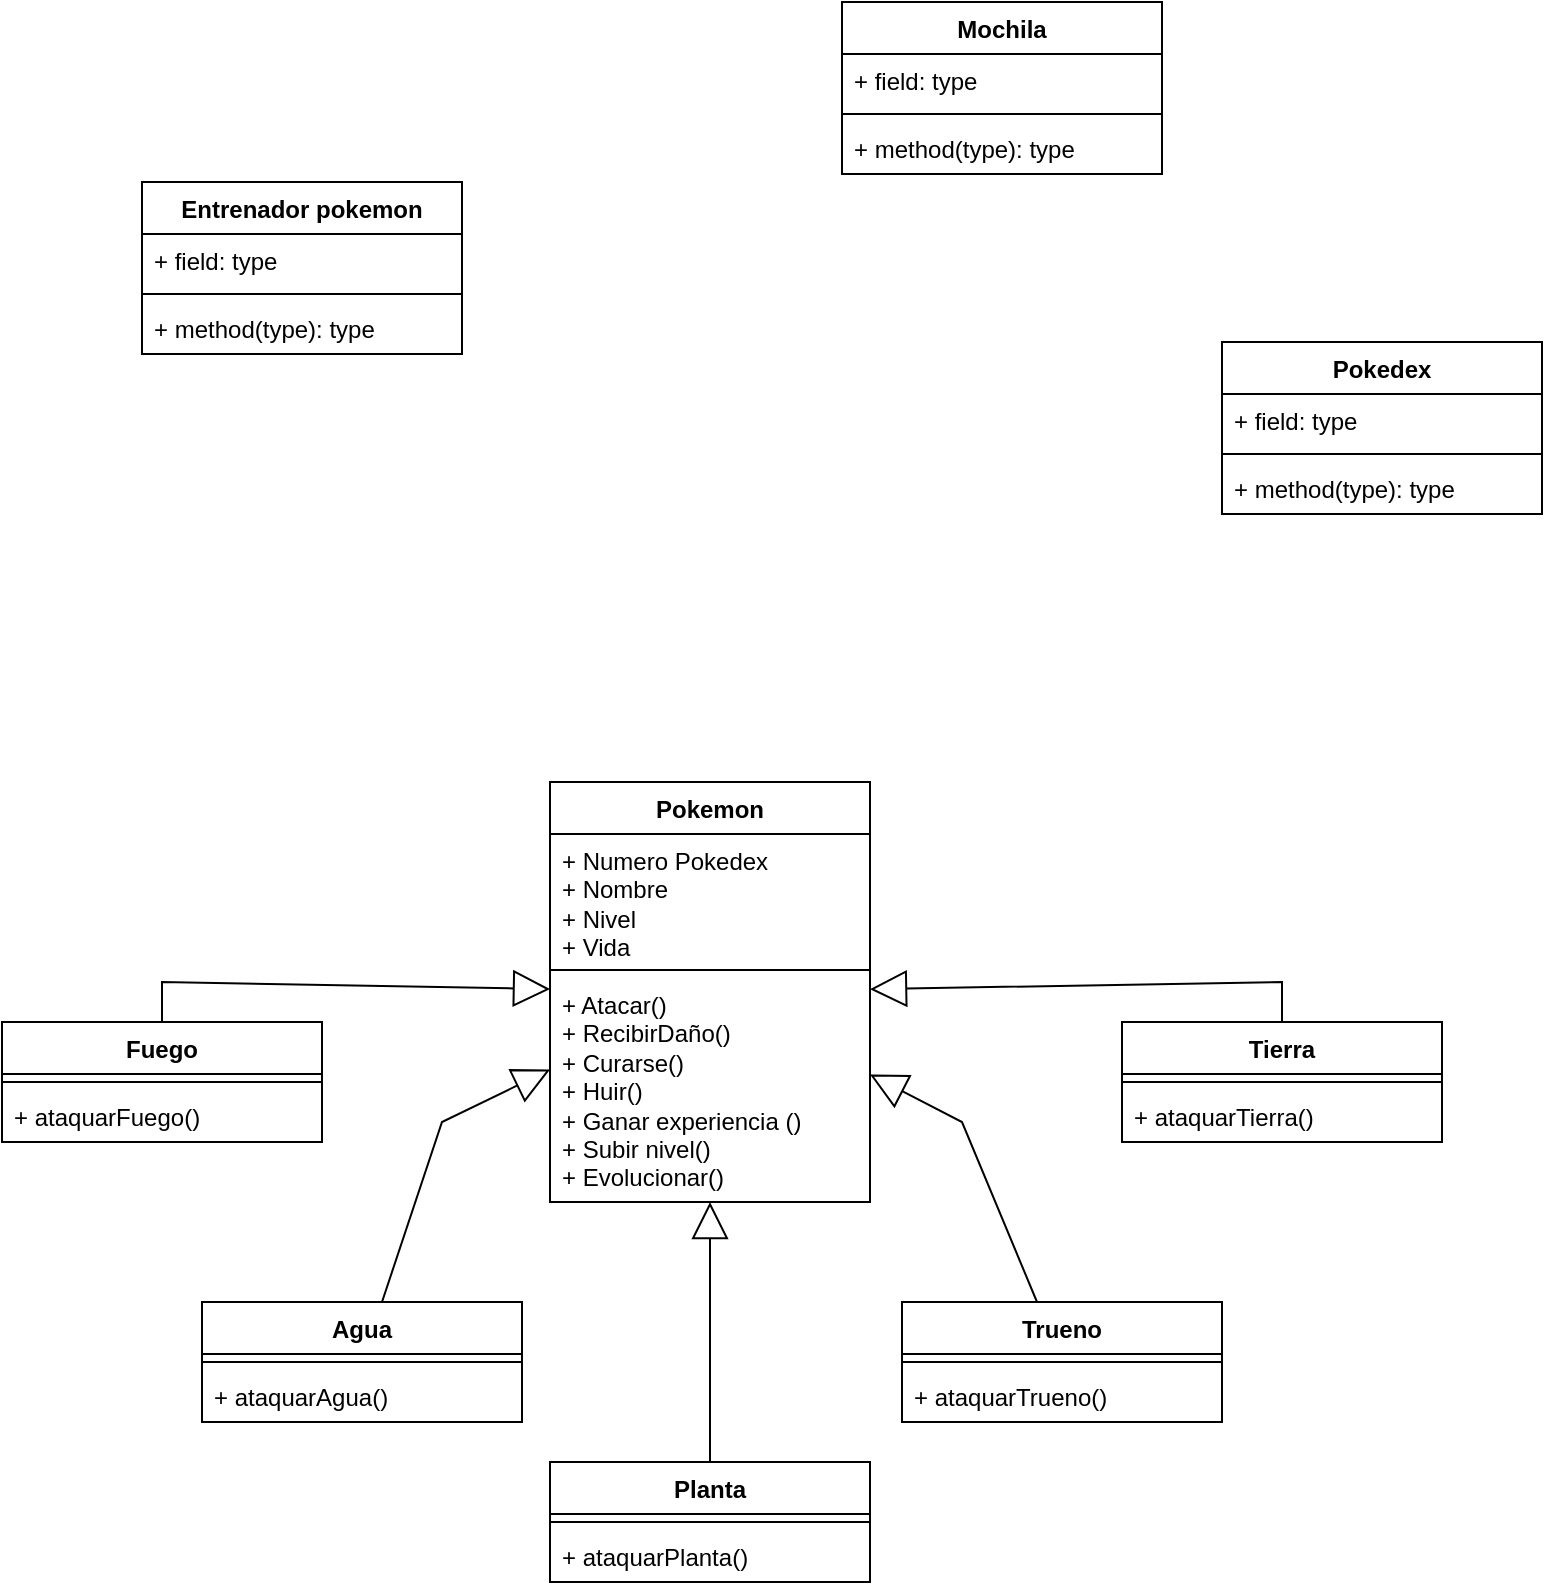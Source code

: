 <mxfile version="21.6.5" type="device">
  <diagram name="Página-1" id="ZHh0fnhvGAasHRaUsSyL">
    <mxGraphModel dx="1038" dy="1777" grid="1" gridSize="10" guides="1" tooltips="1" connect="1" arrows="1" fold="1" page="1" pageScale="1" pageWidth="827" pageHeight="1169" math="0" shadow="0">
      <root>
        <mxCell id="0" />
        <mxCell id="1" parent="0" />
        <mxCell id="aBQ4uVxHKXS4e8t9MyZw-1" value="Pokemon" style="swimlane;fontStyle=1;align=center;verticalAlign=top;childLayout=stackLayout;horizontal=1;startSize=26;horizontalStack=0;resizeParent=1;resizeParentMax=0;resizeLast=0;collapsible=1;marginBottom=0;whiteSpace=wrap;html=1;" parent="1" vertex="1">
          <mxGeometry x="334" y="70" width="160" height="210" as="geometry" />
        </mxCell>
        <mxCell id="aBQ4uVxHKXS4e8t9MyZw-2" value="+ Numero Pokedex&lt;br&gt;+ Nombre&lt;div&gt;+ Nivel&lt;/div&gt;&lt;div&gt;+ Vida&lt;/div&gt;" style="text;strokeColor=none;fillColor=none;align=left;verticalAlign=top;spacingLeft=4;spacingRight=4;overflow=hidden;rotatable=0;points=[[0,0.5],[1,0.5]];portConstraint=eastwest;whiteSpace=wrap;html=1;" parent="aBQ4uVxHKXS4e8t9MyZw-1" vertex="1">
          <mxGeometry y="26" width="160" height="64" as="geometry" />
        </mxCell>
        <mxCell id="aBQ4uVxHKXS4e8t9MyZw-3" value="" style="line;strokeWidth=1;fillColor=none;align=left;verticalAlign=middle;spacingTop=-1;spacingLeft=3;spacingRight=3;rotatable=0;labelPosition=right;points=[];portConstraint=eastwest;strokeColor=inherit;" parent="aBQ4uVxHKXS4e8t9MyZw-1" vertex="1">
          <mxGeometry y="90" width="160" height="8" as="geometry" />
        </mxCell>
        <mxCell id="aBQ4uVxHKXS4e8t9MyZw-4" value="+ Atacar()&lt;div&gt;+ RecibirDaño()&lt;/div&gt;&lt;div&gt;+ Curarse()&lt;/div&gt;&lt;div&gt;+ Huir()&lt;/div&gt;&lt;div&gt;+ Ganar experiencia ()&lt;/div&gt;&lt;div&gt;+ Subir nivel()&lt;/div&gt;&lt;div&gt;+ Evolucionar()&lt;/div&gt;" style="text;strokeColor=none;fillColor=none;align=left;verticalAlign=top;spacingLeft=4;spacingRight=4;overflow=hidden;rotatable=0;points=[[0,0.5],[1,0.5]];portConstraint=eastwest;whiteSpace=wrap;html=1;" parent="aBQ4uVxHKXS4e8t9MyZw-1" vertex="1">
          <mxGeometry y="98" width="160" height="112" as="geometry" />
        </mxCell>
        <mxCell id="aBQ4uVxHKXS4e8t9MyZw-5" value="Fuego" style="swimlane;fontStyle=1;align=center;verticalAlign=top;childLayout=stackLayout;horizontal=1;startSize=26;horizontalStack=0;resizeParent=1;resizeParentMax=0;resizeLast=0;collapsible=1;marginBottom=0;whiteSpace=wrap;html=1;" parent="1" vertex="1">
          <mxGeometry x="60" y="190" width="160" height="60" as="geometry" />
        </mxCell>
        <mxCell id="aBQ4uVxHKXS4e8t9MyZw-7" value="" style="line;strokeWidth=1;fillColor=none;align=left;verticalAlign=middle;spacingTop=-1;spacingLeft=3;spacingRight=3;rotatable=0;labelPosition=right;points=[];portConstraint=eastwest;strokeColor=inherit;" parent="aBQ4uVxHKXS4e8t9MyZw-5" vertex="1">
          <mxGeometry y="26" width="160" height="8" as="geometry" />
        </mxCell>
        <mxCell id="aBQ4uVxHKXS4e8t9MyZw-8" value="+ ataquarFuego()" style="text;strokeColor=none;fillColor=none;align=left;verticalAlign=top;spacingLeft=4;spacingRight=4;overflow=hidden;rotatable=0;points=[[0,0.5],[1,0.5]];portConstraint=eastwest;whiteSpace=wrap;html=1;" parent="aBQ4uVxHKXS4e8t9MyZw-5" vertex="1">
          <mxGeometry y="34" width="160" height="26" as="geometry" />
        </mxCell>
        <mxCell id="-dLQzNGpqQnwx_Uu103_-1" value="Agua" style="swimlane;fontStyle=1;align=center;verticalAlign=top;childLayout=stackLayout;horizontal=1;startSize=26;horizontalStack=0;resizeParent=1;resizeParentMax=0;resizeLast=0;collapsible=1;marginBottom=0;whiteSpace=wrap;html=1;" parent="1" vertex="1">
          <mxGeometry x="160" y="330" width="160" height="60" as="geometry" />
        </mxCell>
        <mxCell id="-dLQzNGpqQnwx_Uu103_-2" value="" style="line;strokeWidth=1;fillColor=none;align=left;verticalAlign=middle;spacingTop=-1;spacingLeft=3;spacingRight=3;rotatable=0;labelPosition=right;points=[];portConstraint=eastwest;strokeColor=inherit;" parent="-dLQzNGpqQnwx_Uu103_-1" vertex="1">
          <mxGeometry y="26" width="160" height="8" as="geometry" />
        </mxCell>
        <mxCell id="-dLQzNGpqQnwx_Uu103_-3" value="+ ataquarAgua()" style="text;strokeColor=none;fillColor=none;align=left;verticalAlign=top;spacingLeft=4;spacingRight=4;overflow=hidden;rotatable=0;points=[[0,0.5],[1,0.5]];portConstraint=eastwest;whiteSpace=wrap;html=1;" parent="-dLQzNGpqQnwx_Uu103_-1" vertex="1">
          <mxGeometry y="34" width="160" height="26" as="geometry" />
        </mxCell>
        <mxCell id="-dLQzNGpqQnwx_Uu103_-4" value="Trueno" style="swimlane;fontStyle=1;align=center;verticalAlign=top;childLayout=stackLayout;horizontal=1;startSize=26;horizontalStack=0;resizeParent=1;resizeParentMax=0;resizeLast=0;collapsible=1;marginBottom=0;whiteSpace=wrap;html=1;" parent="1" vertex="1">
          <mxGeometry x="510" y="330" width="160" height="60" as="geometry" />
        </mxCell>
        <mxCell id="-dLQzNGpqQnwx_Uu103_-5" value="" style="line;strokeWidth=1;fillColor=none;align=left;verticalAlign=middle;spacingTop=-1;spacingLeft=3;spacingRight=3;rotatable=0;labelPosition=right;points=[];portConstraint=eastwest;strokeColor=inherit;" parent="-dLQzNGpqQnwx_Uu103_-4" vertex="1">
          <mxGeometry y="26" width="160" height="8" as="geometry" />
        </mxCell>
        <mxCell id="-dLQzNGpqQnwx_Uu103_-6" value="+ ataquarTrueno()" style="text;strokeColor=none;fillColor=none;align=left;verticalAlign=top;spacingLeft=4;spacingRight=4;overflow=hidden;rotatable=0;points=[[0,0.5],[1,0.5]];portConstraint=eastwest;whiteSpace=wrap;html=1;" parent="-dLQzNGpqQnwx_Uu103_-4" vertex="1">
          <mxGeometry y="34" width="160" height="26" as="geometry" />
        </mxCell>
        <mxCell id="-dLQzNGpqQnwx_Uu103_-7" value="Tierra" style="swimlane;fontStyle=1;align=center;verticalAlign=top;childLayout=stackLayout;horizontal=1;startSize=26;horizontalStack=0;resizeParent=1;resizeParentMax=0;resizeLast=0;collapsible=1;marginBottom=0;whiteSpace=wrap;html=1;" parent="1" vertex="1">
          <mxGeometry x="620" y="190" width="160" height="60" as="geometry" />
        </mxCell>
        <mxCell id="-dLQzNGpqQnwx_Uu103_-8" value="" style="line;strokeWidth=1;fillColor=none;align=left;verticalAlign=middle;spacingTop=-1;spacingLeft=3;spacingRight=3;rotatable=0;labelPosition=right;points=[];portConstraint=eastwest;strokeColor=inherit;" parent="-dLQzNGpqQnwx_Uu103_-7" vertex="1">
          <mxGeometry y="26" width="160" height="8" as="geometry" />
        </mxCell>
        <mxCell id="-dLQzNGpqQnwx_Uu103_-9" value="+ ataquarTierra()" style="text;strokeColor=none;fillColor=none;align=left;verticalAlign=top;spacingLeft=4;spacingRight=4;overflow=hidden;rotatable=0;points=[[0,0.5],[1,0.5]];portConstraint=eastwest;whiteSpace=wrap;html=1;" parent="-dLQzNGpqQnwx_Uu103_-7" vertex="1">
          <mxGeometry y="34" width="160" height="26" as="geometry" />
        </mxCell>
        <mxCell id="-dLQzNGpqQnwx_Uu103_-10" value="Planta" style="swimlane;fontStyle=1;align=center;verticalAlign=top;childLayout=stackLayout;horizontal=1;startSize=26;horizontalStack=0;resizeParent=1;resizeParentMax=0;resizeLast=0;collapsible=1;marginBottom=0;whiteSpace=wrap;html=1;" parent="1" vertex="1">
          <mxGeometry x="334" y="410" width="160" height="60" as="geometry" />
        </mxCell>
        <mxCell id="-dLQzNGpqQnwx_Uu103_-11" value="" style="line;strokeWidth=1;fillColor=none;align=left;verticalAlign=middle;spacingTop=-1;spacingLeft=3;spacingRight=3;rotatable=0;labelPosition=right;points=[];portConstraint=eastwest;strokeColor=inherit;" parent="-dLQzNGpqQnwx_Uu103_-10" vertex="1">
          <mxGeometry y="26" width="160" height="8" as="geometry" />
        </mxCell>
        <mxCell id="-dLQzNGpqQnwx_Uu103_-12" value="+ ataquarPlanta()" style="text;strokeColor=none;fillColor=none;align=left;verticalAlign=top;spacingLeft=4;spacingRight=4;overflow=hidden;rotatable=0;points=[[0,0.5],[1,0.5]];portConstraint=eastwest;whiteSpace=wrap;html=1;" parent="-dLQzNGpqQnwx_Uu103_-10" vertex="1">
          <mxGeometry y="34" width="160" height="26" as="geometry" />
        </mxCell>
        <mxCell id="-dLQzNGpqQnwx_Uu103_-14" value="" style="endArrow=block;endSize=16;endFill=0;html=1;rounded=0;" parent="1" source="aBQ4uVxHKXS4e8t9MyZw-5" target="aBQ4uVxHKXS4e8t9MyZw-1" edge="1">
          <mxGeometry width="160" relative="1" as="geometry">
            <mxPoint x="330" y="290" as="sourcePoint" />
            <mxPoint x="490" y="290" as="targetPoint" />
            <Array as="points">
              <mxPoint x="140" y="170" />
            </Array>
          </mxGeometry>
        </mxCell>
        <mxCell id="-dLQzNGpqQnwx_Uu103_-15" value="" style="endArrow=block;endSize=16;endFill=0;html=1;rounded=0;" parent="1" source="-dLQzNGpqQnwx_Uu103_-1" target="aBQ4uVxHKXS4e8t9MyZw-1" edge="1">
          <mxGeometry width="160" relative="1" as="geometry">
            <mxPoint x="150" y="200" as="sourcePoint" />
            <mxPoint x="344" y="180" as="targetPoint" />
            <Array as="points">
              <mxPoint x="280" y="240" />
            </Array>
          </mxGeometry>
        </mxCell>
        <mxCell id="-dLQzNGpqQnwx_Uu103_-16" value="" style="endArrow=block;endSize=16;endFill=0;html=1;rounded=0;" parent="1" source="-dLQzNGpqQnwx_Uu103_-4" target="aBQ4uVxHKXS4e8t9MyZw-1" edge="1">
          <mxGeometry width="160" relative="1" as="geometry">
            <mxPoint x="290" y="310" as="sourcePoint" />
            <mxPoint x="344" y="222" as="targetPoint" />
            <Array as="points">
              <mxPoint x="540" y="240" />
            </Array>
          </mxGeometry>
        </mxCell>
        <mxCell id="-dLQzNGpqQnwx_Uu103_-17" value="" style="endArrow=block;endSize=16;endFill=0;html=1;rounded=0;" parent="1" source="-dLQzNGpqQnwx_Uu103_-7" target="aBQ4uVxHKXS4e8t9MyZw-1" edge="1">
          <mxGeometry width="160" relative="1" as="geometry">
            <mxPoint x="550" y="310" as="sourcePoint" />
            <mxPoint x="504" y="224" as="targetPoint" />
            <Array as="points">
              <mxPoint x="700" y="170" />
            </Array>
          </mxGeometry>
        </mxCell>
        <mxCell id="-dLQzNGpqQnwx_Uu103_-18" value="" style="endArrow=block;endSize=16;endFill=0;html=1;rounded=0;" parent="1" source="-dLQzNGpqQnwx_Uu103_-10" target="aBQ4uVxHKXS4e8t9MyZw-1" edge="1">
          <mxGeometry width="160" relative="1" as="geometry">
            <mxPoint x="437" y="386" as="sourcePoint" />
            <mxPoint x="391" y="300" as="targetPoint" />
            <Array as="points" />
          </mxGeometry>
        </mxCell>
        <mxCell id="8TJLrtGmnGpL5ZqUBYyE-1" value="Pokedex" style="swimlane;fontStyle=1;align=center;verticalAlign=top;childLayout=stackLayout;horizontal=1;startSize=26;horizontalStack=0;resizeParent=1;resizeParentMax=0;resizeLast=0;collapsible=1;marginBottom=0;whiteSpace=wrap;html=1;" vertex="1" parent="1">
          <mxGeometry x="670" y="-150" width="160" height="86" as="geometry" />
        </mxCell>
        <mxCell id="8TJLrtGmnGpL5ZqUBYyE-2" value="+ field: type" style="text;strokeColor=none;fillColor=none;align=left;verticalAlign=top;spacingLeft=4;spacingRight=4;overflow=hidden;rotatable=0;points=[[0,0.5],[1,0.5]];portConstraint=eastwest;whiteSpace=wrap;html=1;" vertex="1" parent="8TJLrtGmnGpL5ZqUBYyE-1">
          <mxGeometry y="26" width="160" height="26" as="geometry" />
        </mxCell>
        <mxCell id="8TJLrtGmnGpL5ZqUBYyE-3" value="" style="line;strokeWidth=1;fillColor=none;align=left;verticalAlign=middle;spacingTop=-1;spacingLeft=3;spacingRight=3;rotatable=0;labelPosition=right;points=[];portConstraint=eastwest;strokeColor=inherit;" vertex="1" parent="8TJLrtGmnGpL5ZqUBYyE-1">
          <mxGeometry y="52" width="160" height="8" as="geometry" />
        </mxCell>
        <mxCell id="8TJLrtGmnGpL5ZqUBYyE-4" value="+ method(type): type" style="text;strokeColor=none;fillColor=none;align=left;verticalAlign=top;spacingLeft=4;spacingRight=4;overflow=hidden;rotatable=0;points=[[0,0.5],[1,0.5]];portConstraint=eastwest;whiteSpace=wrap;html=1;" vertex="1" parent="8TJLrtGmnGpL5ZqUBYyE-1">
          <mxGeometry y="60" width="160" height="26" as="geometry" />
        </mxCell>
        <mxCell id="8TJLrtGmnGpL5ZqUBYyE-5" value="Entrenador pokemon" style="swimlane;fontStyle=1;align=center;verticalAlign=top;childLayout=stackLayout;horizontal=1;startSize=26;horizontalStack=0;resizeParent=1;resizeParentMax=0;resizeLast=0;collapsible=1;marginBottom=0;whiteSpace=wrap;html=1;" vertex="1" parent="1">
          <mxGeometry x="130" y="-230" width="160" height="86" as="geometry" />
        </mxCell>
        <mxCell id="8TJLrtGmnGpL5ZqUBYyE-6" value="+ field: type" style="text;strokeColor=none;fillColor=none;align=left;verticalAlign=top;spacingLeft=4;spacingRight=4;overflow=hidden;rotatable=0;points=[[0,0.5],[1,0.5]];portConstraint=eastwest;whiteSpace=wrap;html=1;" vertex="1" parent="8TJLrtGmnGpL5ZqUBYyE-5">
          <mxGeometry y="26" width="160" height="26" as="geometry" />
        </mxCell>
        <mxCell id="8TJLrtGmnGpL5ZqUBYyE-7" value="" style="line;strokeWidth=1;fillColor=none;align=left;verticalAlign=middle;spacingTop=-1;spacingLeft=3;spacingRight=3;rotatable=0;labelPosition=right;points=[];portConstraint=eastwest;strokeColor=inherit;" vertex="1" parent="8TJLrtGmnGpL5ZqUBYyE-5">
          <mxGeometry y="52" width="160" height="8" as="geometry" />
        </mxCell>
        <mxCell id="8TJLrtGmnGpL5ZqUBYyE-8" value="+ method(type): type" style="text;strokeColor=none;fillColor=none;align=left;verticalAlign=top;spacingLeft=4;spacingRight=4;overflow=hidden;rotatable=0;points=[[0,0.5],[1,0.5]];portConstraint=eastwest;whiteSpace=wrap;html=1;" vertex="1" parent="8TJLrtGmnGpL5ZqUBYyE-5">
          <mxGeometry y="60" width="160" height="26" as="geometry" />
        </mxCell>
        <mxCell id="8TJLrtGmnGpL5ZqUBYyE-9" value="Mochila" style="swimlane;fontStyle=1;align=center;verticalAlign=top;childLayout=stackLayout;horizontal=1;startSize=26;horizontalStack=0;resizeParent=1;resizeParentMax=0;resizeLast=0;collapsible=1;marginBottom=0;whiteSpace=wrap;html=1;" vertex="1" parent="1">
          <mxGeometry x="480" y="-320" width="160" height="86" as="geometry" />
        </mxCell>
        <mxCell id="8TJLrtGmnGpL5ZqUBYyE-10" value="+ field: type" style="text;strokeColor=none;fillColor=none;align=left;verticalAlign=top;spacingLeft=4;spacingRight=4;overflow=hidden;rotatable=0;points=[[0,0.5],[1,0.5]];portConstraint=eastwest;whiteSpace=wrap;html=1;" vertex="1" parent="8TJLrtGmnGpL5ZqUBYyE-9">
          <mxGeometry y="26" width="160" height="26" as="geometry" />
        </mxCell>
        <mxCell id="8TJLrtGmnGpL5ZqUBYyE-11" value="" style="line;strokeWidth=1;fillColor=none;align=left;verticalAlign=middle;spacingTop=-1;spacingLeft=3;spacingRight=3;rotatable=0;labelPosition=right;points=[];portConstraint=eastwest;strokeColor=inherit;" vertex="1" parent="8TJLrtGmnGpL5ZqUBYyE-9">
          <mxGeometry y="52" width="160" height="8" as="geometry" />
        </mxCell>
        <mxCell id="8TJLrtGmnGpL5ZqUBYyE-12" value="+ method(type): type" style="text;strokeColor=none;fillColor=none;align=left;verticalAlign=top;spacingLeft=4;spacingRight=4;overflow=hidden;rotatable=0;points=[[0,0.5],[1,0.5]];portConstraint=eastwest;whiteSpace=wrap;html=1;" vertex="1" parent="8TJLrtGmnGpL5ZqUBYyE-9">
          <mxGeometry y="60" width="160" height="26" as="geometry" />
        </mxCell>
      </root>
    </mxGraphModel>
  </diagram>
</mxfile>
